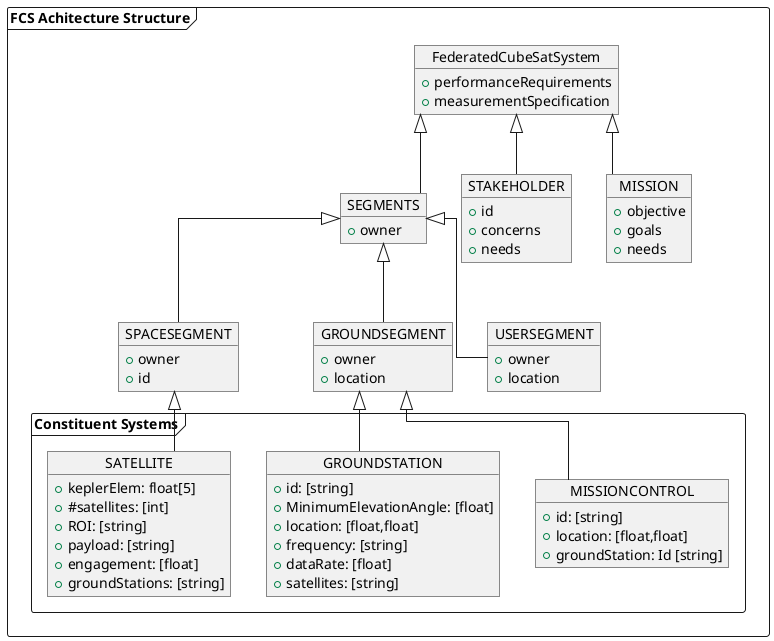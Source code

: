 @startuml architectural_general

skinparam Linetype ortho

frame "FCS Achitecture Structure" {

    object FederatedCubeSatSystem {
        +performanceRequirements
        +measurementSpecification
    }

    object SEGMENTS {
        +owner
    }
    object STAKEHOLDER {
        +id
        +concerns
        +needs
    }
    object MISSION {
        +objective
        +goals
        +needs
    }

    FederatedCubeSatSystem ^-- SEGMENTS
    FederatedCubeSatSystem ^-- STAKEHOLDER
    FederatedCubeSatSystem ^-- MISSION

    object SPACESEGMENT {
        +owner
        +id
    }
    object GROUNDSEGMENT {
        +owner
        +location
    }
    object USERSEGMENT {
        +owner
        +location
    }

    SEGMENTS ^-- SPACESEGMENT
    SEGMENTS ^-- GROUNDSEGMENT
    SEGMENTS ^-- USERSEGMENT
    
    frame "Constituent Systems" as cs {
        object SATELLITE {
            +keplerElem: float[5]
            +#satellites: [int]
            +ROI: [string]
            +payload: [string]
            +engagement: [float]
            +groundStations: [string]
        }

        SPACESEGMENT ^-- SATELLITE

        object GROUNDSTATION {
            +id: [string]
            +MinimumElevationAngle: [float]
            +location: [float,float]
            +frequency: [string]
            +dataRate: [float]
            +satellites: [string]
        }
        object MISSIONCONTROL {
            +id: [string]
            +location: [float,float]
            +groundStation: Id [string]
        }
        
        GROUNDSEGMENT ^-- MISSIONCONTROL
        GROUNDSEGMENT ^-- GROUNDSTATION
    }

}

@enduml